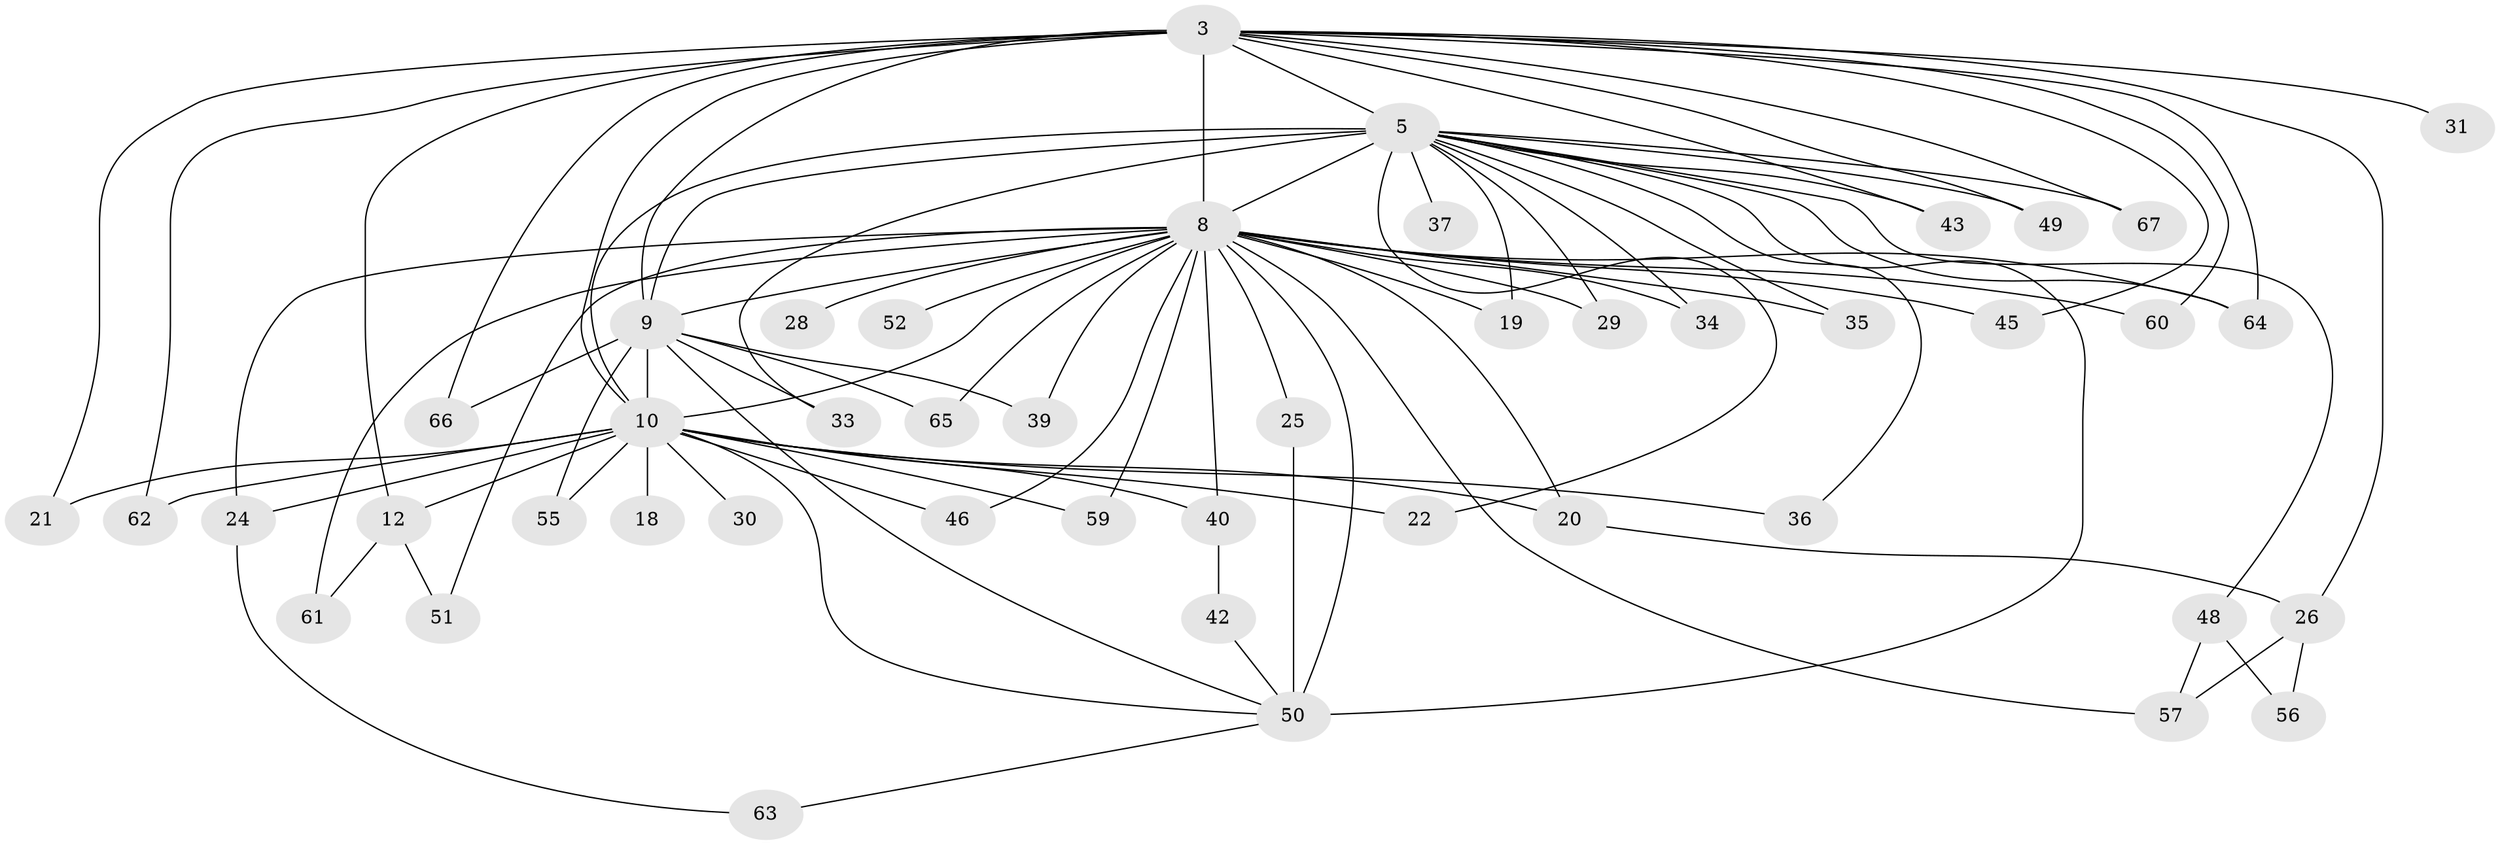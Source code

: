 // original degree distribution, {16: 0.029850746268656716, 14: 0.014925373134328358, 20: 0.014925373134328358, 18: 0.029850746268656716, 24: 0.014925373134328358, 23: 0.014925373134328358, 10: 0.014925373134328358, 17: 0.014925373134328358, 4: 0.08955223880597014, 6: 0.014925373134328358, 3: 0.13432835820895522, 2: 0.5970149253731343, 5: 0.014925373134328358}
// Generated by graph-tools (version 1.1) at 2025/49/03/04/25 21:49:49]
// undirected, 46 vertices, 89 edges
graph export_dot {
graph [start="1"]
  node [color=gray90,style=filled];
  3 [super="+1"];
  5 [super="+4"];
  8 [super="+7"];
  9 [super="+2"];
  10 [super="+6"];
  12;
  18;
  19;
  20 [super="+14"];
  21;
  22;
  24;
  25;
  26;
  28;
  29;
  30 [super="+16"];
  31;
  33;
  34;
  35;
  36;
  37;
  39;
  40;
  42;
  43;
  45 [super="+27"];
  46;
  48;
  49 [super="+11+23"];
  50 [super="+13+32+47"];
  51;
  52;
  55;
  56;
  57 [super="+41"];
  59;
  60;
  61 [super="+58"];
  62;
  63;
  64 [super="+17"];
  65;
  66;
  67 [super="+54"];
  3 -- 5 [weight=4];
  3 -- 8 [weight=4];
  3 -- 9 [weight=4];
  3 -- 10 [weight=4];
  3 -- 12;
  3 -- 31 [weight=2];
  3 -- 43;
  3 -- 66;
  3 -- 21;
  3 -- 26;
  3 -- 60;
  3 -- 62;
  3 -- 67;
  3 -- 49 [weight=2];
  3 -- 45;
  3 -- 64;
  5 -- 8 [weight=4];
  5 -- 9 [weight=4];
  5 -- 10 [weight=4];
  5 -- 19;
  5 -- 34;
  5 -- 35;
  5 -- 36;
  5 -- 37 [weight=2];
  5 -- 48;
  5 -- 67 [weight=3];
  5 -- 64;
  5 -- 22;
  5 -- 29;
  5 -- 33;
  5 -- 43;
  5 -- 49 [weight=2];
  5 -- 50 [weight=3];
  8 -- 9 [weight=4];
  8 -- 10 [weight=4];
  8 -- 20 [weight=2];
  8 -- 24;
  8 -- 25;
  8 -- 29;
  8 -- 34;
  8 -- 35;
  8 -- 39;
  8 -- 45 [weight=2];
  8 -- 50;
  8 -- 52 [weight=2];
  8 -- 59;
  8 -- 61 [weight=4];
  8 -- 65;
  8 -- 19;
  8 -- 28;
  8 -- 40;
  8 -- 46;
  8 -- 51;
  8 -- 57 [weight=2];
  8 -- 60;
  8 -- 64;
  9 -- 10 [weight=4];
  9 -- 33;
  9 -- 65;
  9 -- 66;
  9 -- 39;
  9 -- 55;
  9 -- 50;
  10 -- 12;
  10 -- 18 [weight=2];
  10 -- 22;
  10 -- 24;
  10 -- 30 [weight=3];
  10 -- 40;
  10 -- 21;
  10 -- 36;
  10 -- 46;
  10 -- 55;
  10 -- 59;
  10 -- 62;
  10 -- 20;
  10 -- 50;
  12 -- 51;
  12 -- 61;
  20 -- 26;
  24 -- 63;
  25 -- 50;
  26 -- 56;
  26 -- 57;
  40 -- 42;
  42 -- 50;
  48 -- 56;
  48 -- 57;
  50 -- 63;
}
